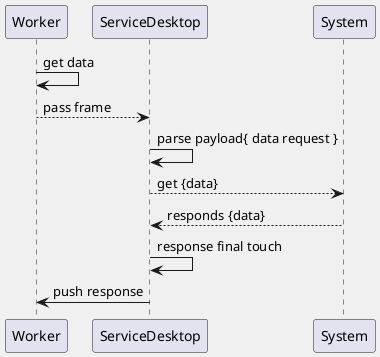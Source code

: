 @startuml
skinparam BackgroundColor F0F0F0
Worker -> Worker : get data
Worker --> ServiceDesktop : pass frame
ServiceDesktop -> ServiceDesktop :  parse payload{ data request }
ServiceDesktop --> System : get {data}
System --> ServiceDesktop : responds {data}
ServiceDesktop -> ServiceDesktop : response final touch
ServiceDesktop -> Worker : push response
@enduml
